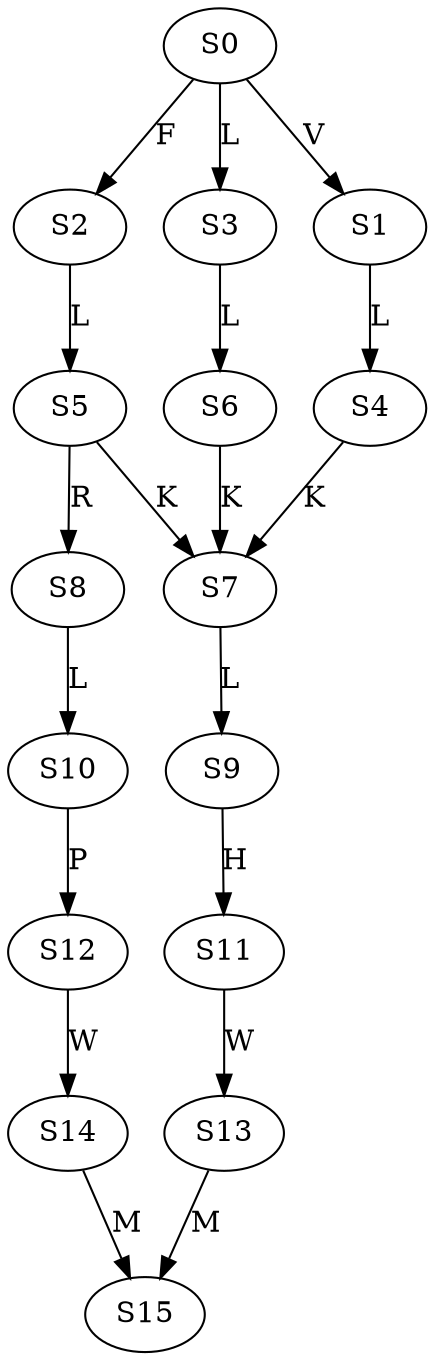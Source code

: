 strict digraph  {
	S0 -> S1 [ label = V ];
	S0 -> S2 [ label = F ];
	S0 -> S3 [ label = L ];
	S1 -> S4 [ label = L ];
	S2 -> S5 [ label = L ];
	S3 -> S6 [ label = L ];
	S4 -> S7 [ label = K ];
	S5 -> S8 [ label = R ];
	S5 -> S7 [ label = K ];
	S6 -> S7 [ label = K ];
	S7 -> S9 [ label = L ];
	S8 -> S10 [ label = L ];
	S9 -> S11 [ label = H ];
	S10 -> S12 [ label = P ];
	S11 -> S13 [ label = W ];
	S12 -> S14 [ label = W ];
	S13 -> S15 [ label = M ];
	S14 -> S15 [ label = M ];
}
